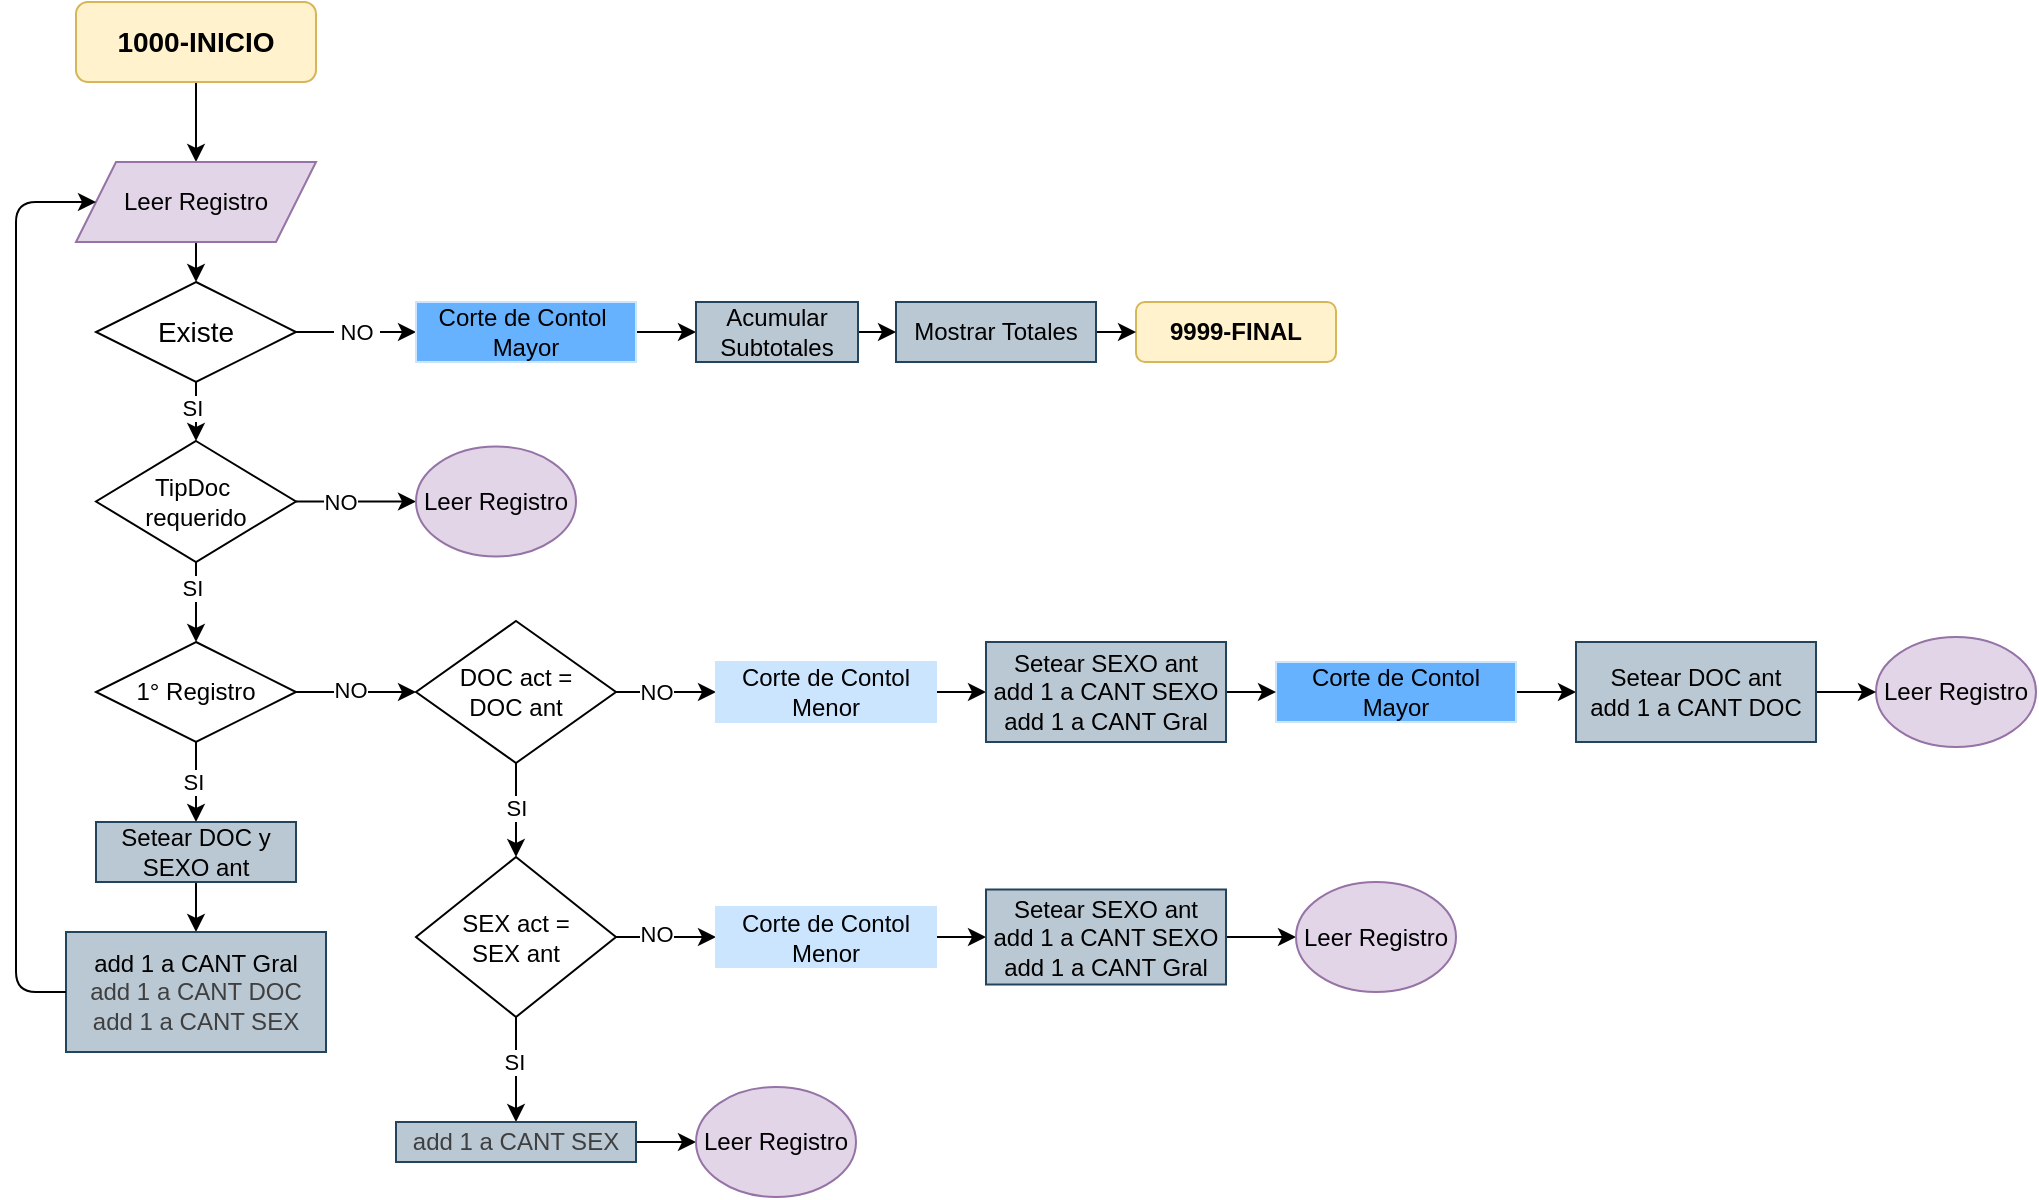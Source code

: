 <mxfile>
    <diagram id="orXAmYVh9-CZ3GWi7Xlr" name="Página-1">
        <mxGraphModel dx="1518" dy="669" grid="1" gridSize="10" guides="1" tooltips="1" connect="1" arrows="1" fold="1" page="1" pageScale="1" pageWidth="1169" pageHeight="827" background="#FFFFFF" math="0" shadow="0">
            <root>
                <mxCell id="0"/>
                <mxCell id="1" parent="0"/>
                <mxCell id="6" value="" style="edgeStyle=none;html=1;entryX=0.5;entryY=0;entryDx=0;entryDy=0;" parent="1" source="4" target="36" edge="1">
                    <mxGeometry relative="1" as="geometry">
                        <mxPoint x="130" y="120" as="targetPoint"/>
                    </mxGeometry>
                </mxCell>
                <mxCell id="4" value="1000-INICIO" style="rounded=1;whiteSpace=wrap;html=1;fillColor=#fff2cc;strokeColor=#d6b656;fontStyle=1;fontSize=14;" parent="1" vertex="1">
                    <mxGeometry x="70" y="40" width="120" height="40" as="geometry"/>
                </mxCell>
                <mxCell id="8" value="" style="edgeStyle=none;html=1;exitX=0.5;exitY=1;exitDx=0;exitDy=0;" parent="1" source="36" target="7" edge="1">
                    <mxGeometry relative="1" as="geometry">
                        <mxPoint x="130" y="160" as="sourcePoint"/>
                    </mxGeometry>
                </mxCell>
                <mxCell id="114" style="edgeStyle=none;html=1;entryX=0.5;entryY=0;entryDx=0;entryDy=0;" parent="1" source="7" target="15" edge="1">
                    <mxGeometry relative="1" as="geometry"/>
                </mxCell>
                <mxCell id="116" value="SI" style="edgeLabel;html=1;align=center;verticalAlign=middle;resizable=0;points=[];" parent="114" vertex="1" connectable="0">
                    <mxGeometry x="-0.148" y="-2" relative="1" as="geometry">
                        <mxPoint as="offset"/>
                    </mxGeometry>
                </mxCell>
                <mxCell id="7" value="Existe" style="rhombus;whiteSpace=wrap;html=1;fontSize=14;rounded=0;fontStyle=0;" parent="1" vertex="1">
                    <mxGeometry x="80" y="180" width="100" height="50" as="geometry"/>
                </mxCell>
                <mxCell id="115" style="edgeStyle=none;html=1;entryX=0.5;entryY=0;entryDx=0;entryDy=0;" parent="1" source="15" target="38" edge="1">
                    <mxGeometry relative="1" as="geometry"/>
                </mxCell>
                <mxCell id="117" value="SI" style="edgeLabel;html=1;align=center;verticalAlign=middle;resizable=0;points=[];" parent="115" vertex="1" connectable="0">
                    <mxGeometry x="-0.385" y="-2" relative="1" as="geometry">
                        <mxPoint as="offset"/>
                    </mxGeometry>
                </mxCell>
                <mxCell id="118" style="edgeStyle=none;html=1;entryX=0;entryY=0.5;entryDx=0;entryDy=0;" parent="1" source="15" target="91" edge="1">
                    <mxGeometry relative="1" as="geometry"/>
                </mxCell>
                <mxCell id="119" value="NO" style="edgeLabel;html=1;align=center;verticalAlign=middle;resizable=0;points=[];" parent="118" vertex="1" connectable="0">
                    <mxGeometry x="-0.261" relative="1" as="geometry">
                        <mxPoint as="offset"/>
                    </mxGeometry>
                </mxCell>
                <mxCell id="15" value="TipDoc&amp;nbsp;&lt;div&gt;requerido&lt;/div&gt;" style="rhombus;whiteSpace=wrap;html=1;" parent="1" vertex="1">
                    <mxGeometry x="80" y="259.5" width="100" height="60.5" as="geometry"/>
                </mxCell>
                <mxCell id="30" value="9999-FINAL" style="rounded=1;whiteSpace=wrap;html=1;fillColor=#fff2cc;strokeColor=#d6b656;fontStyle=1" parent="1" vertex="1">
                    <mxGeometry x="600" y="190" width="100" height="30" as="geometry"/>
                </mxCell>
                <mxCell id="34" value="" style="endArrow=classic;html=1;entryX=0;entryY=0.5;entryDx=0;entryDy=0;exitX=1;exitY=0.5;exitDx=0;exitDy=0;" parent="1" source="7" target="48" edge="1">
                    <mxGeometry relative="1" as="geometry">
                        <mxPoint x="200" y="190" as="sourcePoint"/>
                        <mxPoint x="300" y="190" as="targetPoint"/>
                    </mxGeometry>
                </mxCell>
                <mxCell id="35" value="&amp;nbsp;NO&amp;nbsp;" style="edgeLabel;resizable=0;html=1;;align=center;verticalAlign=middle;" parent="34" connectable="0" vertex="1">
                    <mxGeometry relative="1" as="geometry"/>
                </mxCell>
                <mxCell id="36" value="Leer Registro" style="shape=parallelogram;perimeter=parallelogramPerimeter;whiteSpace=wrap;html=1;fixedSize=1;fillColor=#e1d5e7;strokeColor=#9673a6;" parent="1" vertex="1">
                    <mxGeometry x="70" y="120" width="120" height="40" as="geometry"/>
                </mxCell>
                <mxCell id="120" value="" style="edgeStyle=none;html=1;" parent="1" source="38" target="78" edge="1">
                    <mxGeometry relative="1" as="geometry"/>
                </mxCell>
                <mxCell id="121" value="NO" style="edgeLabel;html=1;align=center;verticalAlign=middle;resizable=0;points=[];" parent="120" vertex="1" connectable="0">
                    <mxGeometry x="-0.095" y="1" relative="1" as="geometry">
                        <mxPoint as="offset"/>
                    </mxGeometry>
                </mxCell>
                <mxCell id="38" value="1° Registro" style="rhombus;whiteSpace=wrap;html=1;" parent="1" vertex="1">
                    <mxGeometry x="80" y="360" width="100" height="50" as="geometry"/>
                </mxCell>
                <mxCell id="42" value="" style="endArrow=classic;html=1;exitX=0.5;exitY=1;exitDx=0;exitDy=0;entryX=0.5;entryY=0;entryDx=0;entryDy=0;" parent="1" source="38" target="54" edge="1">
                    <mxGeometry relative="1" as="geometry">
                        <mxPoint x="250" y="300" as="sourcePoint"/>
                        <mxPoint x="130" y="370" as="targetPoint"/>
                    </mxGeometry>
                </mxCell>
                <mxCell id="43" value="SI&amp;nbsp;" style="edgeLabel;resizable=0;html=1;;align=center;verticalAlign=middle;" parent="42" connectable="0" vertex="1">
                    <mxGeometry relative="1" as="geometry">
                        <mxPoint as="offset"/>
                    </mxGeometry>
                </mxCell>
                <mxCell id="64" style="edgeStyle=none;html=1;entryX=0;entryY=0.5;entryDx=0;entryDy=0;" parent="1" source="48" target="66" edge="1">
                    <mxGeometry relative="1" as="geometry"/>
                </mxCell>
                <mxCell id="48" value="Corte de Contol&amp;nbsp;&lt;div&gt;Mayor&lt;/div&gt;" style="rounded=0;whiteSpace=wrap;html=1;fillColor=#66B2FF;strokeColor=#CCE5FF;" parent="1" vertex="1">
                    <mxGeometry x="240" y="190" width="110" height="30" as="geometry"/>
                </mxCell>
                <mxCell id="57" style="edgeStyle=none;html=1;entryX=0.5;entryY=0;entryDx=0;entryDy=0;" parent="1" source="54" target="55" edge="1">
                    <mxGeometry relative="1" as="geometry"/>
                </mxCell>
                <mxCell id="54" value="&lt;span style=&quot;color: rgb(0, 0, 0); font-family: Helvetica; font-size: 12px; font-style: normal; font-variant-ligatures: normal; font-variant-caps: normal; font-weight: 400; letter-spacing: normal; orphans: 2; text-align: center; text-indent: 0px; text-transform: none; widows: 2; word-spacing: 0px; -webkit-text-stroke-width: 0px; white-space: normal; text-decoration-thickness: initial; text-decoration-style: initial; text-decoration-color: initial; float: none; display: inline !important;&quot;&gt;Setear DOC y SEXO ant&lt;/span&gt;" style="rounded=0;whiteSpace=wrap;html=1;fillColor=#bac8d3;strokeColor=#23445d;" parent="1" vertex="1">
                    <mxGeometry x="80" y="450" width="100" height="30" as="geometry"/>
                </mxCell>
                <mxCell id="55" value="&lt;div&gt;add 1 a CANT Gral&lt;/div&gt;&lt;div&gt;&lt;span style=&quot;color: rgb(63, 63, 63);&quot;&gt;add 1 a CANT DOC&lt;/span&gt;&lt;/div&gt;&lt;div&gt;&lt;span style=&quot;color: rgb(63, 63, 63);&quot;&gt;add 1 a CANT SEX&lt;/span&gt;&lt;/div&gt;" style="rounded=0;whiteSpace=wrap;html=1;fillColor=#bac8d3;strokeColor=#23445d;" parent="1" vertex="1">
                    <mxGeometry x="65" y="505" width="130" height="60" as="geometry"/>
                </mxCell>
                <mxCell id="59" style="edgeStyle=none;html=1;exitX=0;exitY=0.5;exitDx=0;exitDy=0;entryX=0;entryY=0.5;entryDx=0;entryDy=0;" parent="1" source="55" target="36" edge="1">
                    <mxGeometry relative="1" as="geometry">
                        <mxPoint x="54" y="137.5" as="targetPoint"/>
                        <mxPoint x="76" y="475" as="sourcePoint"/>
                        <Array as="points">
                            <mxPoint x="40" y="535"/>
                            <mxPoint x="40" y="140"/>
                        </Array>
                    </mxGeometry>
                </mxCell>
                <mxCell id="65" style="edgeStyle=none;html=1;entryX=0;entryY=0.5;entryDx=0;entryDy=0;" parent="1" source="63" target="30" edge="1">
                    <mxGeometry relative="1" as="geometry"/>
                </mxCell>
                <mxCell id="63" value="Mostrar Totales" style="rounded=0;whiteSpace=wrap;html=1;fillColor=#bac8d3;strokeColor=#23445d;" parent="1" vertex="1">
                    <mxGeometry x="480" y="190" width="100" height="30" as="geometry"/>
                </mxCell>
                <mxCell id="67" style="edgeStyle=none;html=1;entryX=0;entryY=0.5;entryDx=0;entryDy=0;" parent="1" source="66" target="63" edge="1">
                    <mxGeometry relative="1" as="geometry"/>
                </mxCell>
                <mxCell id="66" value="Acumular&lt;div&gt;Subtotales&lt;/div&gt;" style="rounded=0;whiteSpace=wrap;html=1;fillColor=#bac8d3;strokeColor=#23445d;" parent="1" vertex="1">
                    <mxGeometry x="380" y="190" width="81" height="30" as="geometry"/>
                </mxCell>
                <mxCell id="82" value="" style="edgeStyle=none;html=1;" parent="1" source="78" target="81" edge="1">
                    <mxGeometry relative="1" as="geometry"/>
                </mxCell>
                <mxCell id="83" value="SI" style="edgeLabel;html=1;align=center;verticalAlign=middle;resizable=0;points=[];" parent="82" vertex="1" connectable="0">
                    <mxGeometry x="-0.407" y="-1" relative="1" as="geometry">
                        <mxPoint x="1" y="8" as="offset"/>
                    </mxGeometry>
                </mxCell>
                <mxCell id="104" style="edgeStyle=none;html=1;entryX=0;entryY=0.5;entryDx=0;entryDy=0;" parent="1" source="78" target="98" edge="1">
                    <mxGeometry relative="1" as="geometry"/>
                </mxCell>
                <mxCell id="128" value="NO" style="edgeLabel;html=1;align=center;verticalAlign=middle;resizable=0;points=[];" parent="104" vertex="1" connectable="0">
                    <mxGeometry x="-0.502" y="3" relative="1" as="geometry">
                        <mxPoint x="7" y="3" as="offset"/>
                    </mxGeometry>
                </mxCell>
                <mxCell id="78" value="DOC act =&lt;div&gt;DOC ant&lt;/div&gt;" style="rhombus;whiteSpace=wrap;html=1;" parent="1" vertex="1">
                    <mxGeometry x="240" y="349.5" width="100" height="71" as="geometry"/>
                </mxCell>
                <mxCell id="87" value="" style="edgeStyle=none;html=1;" parent="1" source="81" target="86" edge="1">
                    <mxGeometry relative="1" as="geometry"/>
                </mxCell>
                <mxCell id="88" value="SI" style="edgeLabel;html=1;align=center;verticalAlign=middle;resizable=0;points=[];" parent="87" vertex="1" connectable="0">
                    <mxGeometry x="-0.15" y="-1" relative="1" as="geometry">
                        <mxPoint as="offset"/>
                    </mxGeometry>
                </mxCell>
                <mxCell id="103" style="edgeStyle=none;html=1;" parent="1" source="81" target="102" edge="1">
                    <mxGeometry relative="1" as="geometry"/>
                </mxCell>
                <mxCell id="129" value="NO" style="edgeLabel;html=1;align=center;verticalAlign=middle;resizable=0;points=[];" parent="103" vertex="1" connectable="0">
                    <mxGeometry x="-0.036" y="2" relative="1" as="geometry">
                        <mxPoint x="-4" as="offset"/>
                    </mxGeometry>
                </mxCell>
                <mxCell id="81" value="&lt;span style=&quot;color: rgb(0, 0, 0);&quot;&gt;SEX act =&lt;/span&gt;&lt;div&gt;SEX ant&lt;/div&gt;" style="rhombus;whiteSpace=wrap;html=1;" parent="1" vertex="1">
                    <mxGeometry x="240" y="467.5" width="100" height="80" as="geometry"/>
                </mxCell>
                <mxCell id="110" style="edgeStyle=none;html=1;" parent="1" source="86" target="109" edge="1">
                    <mxGeometry relative="1" as="geometry"/>
                </mxCell>
                <mxCell id="86" value="&lt;span style=&quot;color: rgb(63, 63, 63);&quot;&gt;add 1 a CANT SEX&lt;/span&gt;" style="whiteSpace=wrap;html=1;fillColor=#bac8d3;strokeColor=#23445d;" parent="1" vertex="1">
                    <mxGeometry x="230" y="600" width="120" height="20" as="geometry"/>
                </mxCell>
                <mxCell id="91" value="Leer Registro" style="ellipse;whiteSpace=wrap;html=1;fillColor=#e1d5e7;strokeColor=#9673a6;" parent="1" vertex="1">
                    <mxGeometry x="240" y="262.25" width="80" height="55" as="geometry"/>
                </mxCell>
                <mxCell id="126" style="edgeStyle=none;html=1;entryX=0;entryY=0.5;entryDx=0;entryDy=0;" parent="1" source="96" target="125" edge="1">
                    <mxGeometry relative="1" as="geometry"/>
                </mxCell>
                <mxCell id="96" value="Corte de Contol&lt;div&gt;Mayor&lt;/div&gt;" style="rounded=0;whiteSpace=wrap;html=1;fillColor=#66B2FF;strokeColor=#CCE5FF;" parent="1" vertex="1">
                    <mxGeometry x="670" y="370" width="120" height="30" as="geometry"/>
                </mxCell>
                <mxCell id="123" style="edgeStyle=none;html=1;entryX=0;entryY=0.5;entryDx=0;entryDy=0;" parent="1" source="98" target="122" edge="1">
                    <mxGeometry relative="1" as="geometry"/>
                </mxCell>
                <mxCell id="98" value="Corte de Contol&lt;div&gt;Menor&lt;/div&gt;" style="rounded=0;whiteSpace=wrap;html=1;fillColor=#CCE5FF;strokeColor=#CCE5FF;" parent="1" vertex="1">
                    <mxGeometry x="390" y="370" width="110" height="30" as="geometry"/>
                </mxCell>
                <mxCell id="100" value="Leer Registro" style="ellipse;whiteSpace=wrap;html=1;fillColor=#e1d5e7;strokeColor=#9673a6;" parent="1" vertex="1">
                    <mxGeometry x="970" y="357.5" width="80" height="55" as="geometry"/>
                </mxCell>
                <mxCell id="111" style="edgeStyle=none;html=1;entryX=0;entryY=0.5;entryDx=0;entryDy=0;" parent="1" source="102" target="108" edge="1">
                    <mxGeometry relative="1" as="geometry"/>
                </mxCell>
                <mxCell id="102" value="Corte de Contol&lt;div&gt;Menor&lt;/div&gt;" style="rounded=0;whiteSpace=wrap;html=1;fillColor=#CCE5FF;strokeColor=#CCE5FF;" parent="1" vertex="1">
                    <mxGeometry x="390" y="492.5" width="110" height="30" as="geometry"/>
                </mxCell>
                <mxCell id="113" style="edgeStyle=none;html=1;entryX=0;entryY=0.5;entryDx=0;entryDy=0;" parent="1" source="108" target="112" edge="1">
                    <mxGeometry relative="1" as="geometry"/>
                </mxCell>
                <mxCell id="108" value="&lt;span style=&quot;color: rgb(0, 0, 0);&quot;&gt;Setear SEXO ant&lt;/span&gt;&lt;div&gt;add 1 a CANT SEXO&lt;/div&gt;&lt;div&gt;add 1 a CANT Gral&lt;/div&gt;" style="rounded=0;whiteSpace=wrap;html=1;fillColor=#bac8d3;strokeColor=#23445d;" parent="1" vertex="1">
                    <mxGeometry x="525" y="483.75" width="120" height="47.5" as="geometry"/>
                </mxCell>
                <mxCell id="109" value="Leer Registro" style="ellipse;whiteSpace=wrap;html=1;fillColor=#e1d5e7;strokeColor=#9673a6;" parent="1" vertex="1">
                    <mxGeometry x="380" y="582.5" width="80" height="55" as="geometry"/>
                </mxCell>
                <mxCell id="112" value="Leer Registro" style="ellipse;whiteSpace=wrap;html=1;fillColor=#e1d5e7;strokeColor=#9673a6;" parent="1" vertex="1">
                    <mxGeometry x="680" y="480" width="80" height="55" as="geometry"/>
                </mxCell>
                <mxCell id="124" style="edgeStyle=none;html=1;entryX=0;entryY=0.5;entryDx=0;entryDy=0;" parent="1" source="122" target="96" edge="1">
                    <mxGeometry relative="1" as="geometry"/>
                </mxCell>
                <mxCell id="122" value="Setear SEXO ant&lt;div&gt;add 1 a CANT SEXO&lt;/div&gt;&lt;div&gt;add 1 a CANT Gral&lt;/div&gt;" style="rounded=0;whiteSpace=wrap;html=1;fillColor=#bac8d3;strokeColor=#23445d;" parent="1" vertex="1">
                    <mxGeometry x="525" y="360" width="120" height="50" as="geometry"/>
                </mxCell>
                <mxCell id="127" value="" style="edgeStyle=none;html=1;" parent="1" source="125" target="100" edge="1">
                    <mxGeometry relative="1" as="geometry"/>
                </mxCell>
                <mxCell id="125" value="Setear DOC ant&lt;div&gt;add 1 a CANT DOC&lt;/div&gt;" style="rounded=0;whiteSpace=wrap;html=1;fillColor=#bac8d3;strokeColor=#23445d;" parent="1" vertex="1">
                    <mxGeometry x="820" y="360" width="120" height="50" as="geometry"/>
                </mxCell>
            </root>
        </mxGraphModel>
    </diagram>
</mxfile>